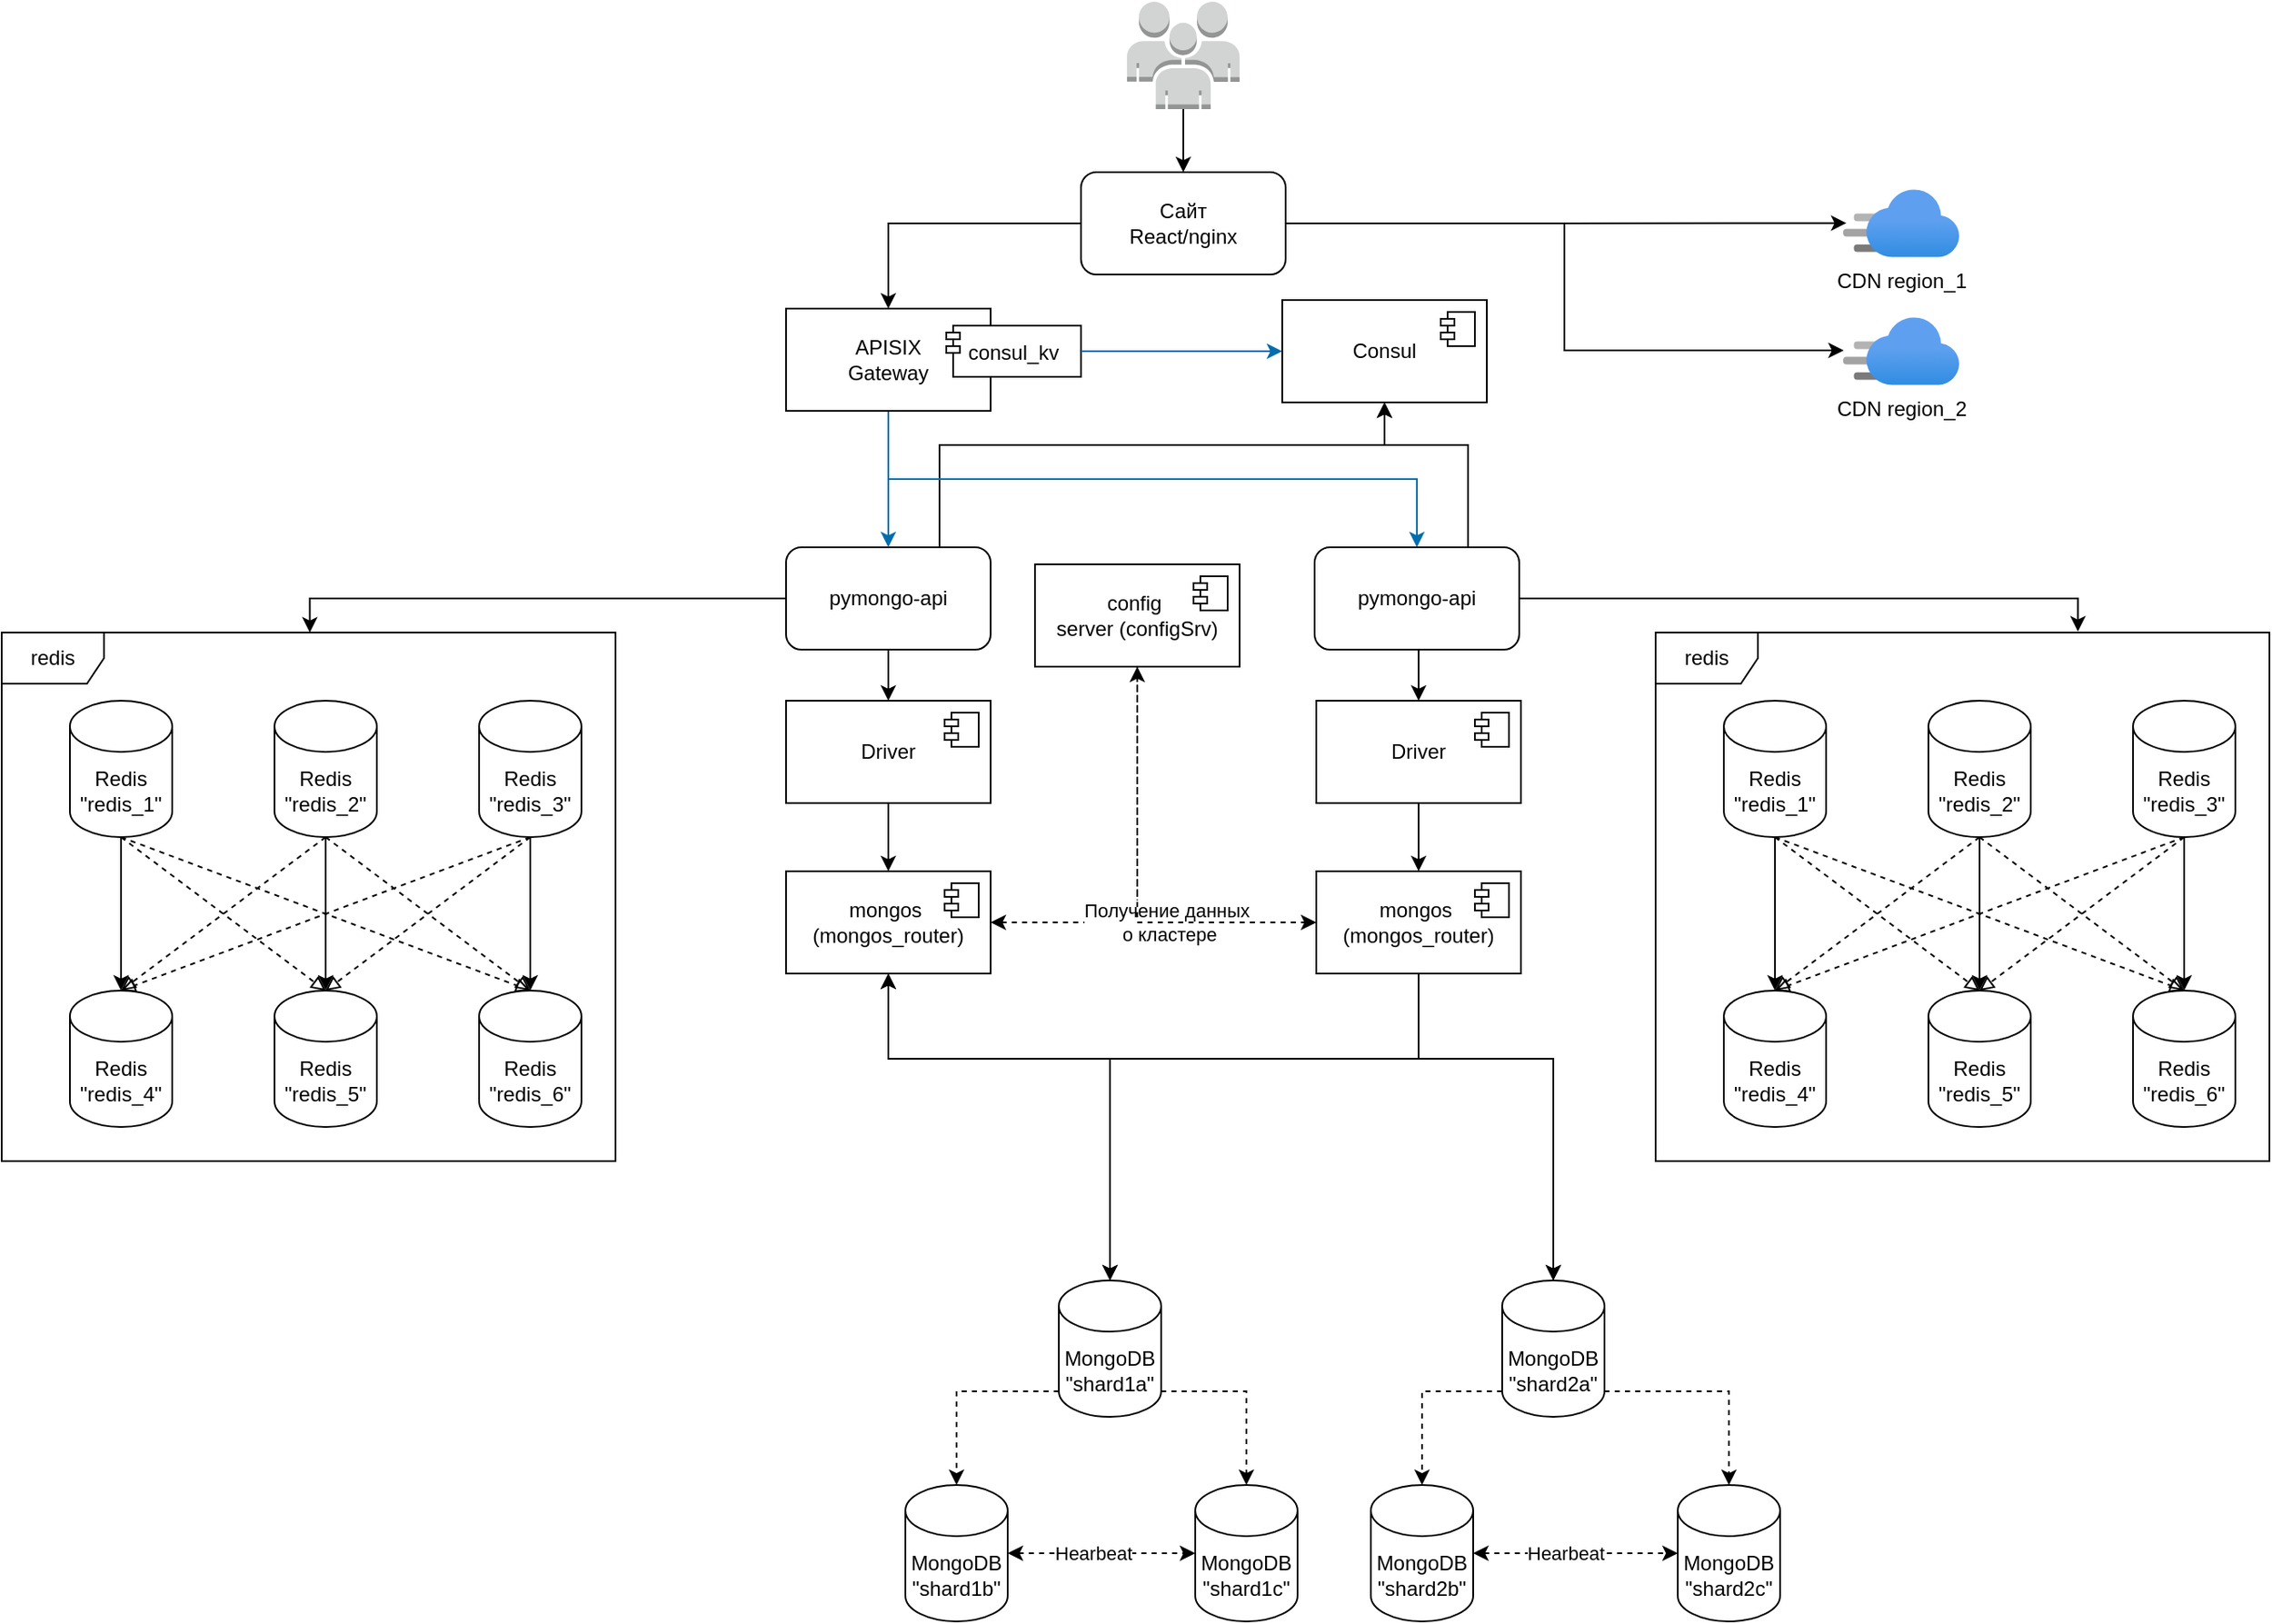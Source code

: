 <mxfile version="24.7.5">
  <diagram name="Страница — 1" id="JHpKE70PW2dIJ-TmPm44">
    <mxGraphModel dx="1185" dy="1853" grid="1" gridSize="10" guides="1" tooltips="1" connect="1" arrows="1" fold="1" page="1" pageScale="1" pageWidth="827" pageHeight="1169" math="0" shadow="0">
      <root>
        <mxCell id="0" />
        <mxCell id="1" parent="0" />
        <mxCell id="jbRxhANZMNm-0LjO1Y-F-145" value="MongoDB&lt;div&gt;&quot;shard1a&quot;&lt;/div&gt;" style="shape=cylinder3;whiteSpace=wrap;html=1;boundedLbl=1;backgroundOutline=1;size=15;" parent="1" vertex="1">
          <mxGeometry x="920" y="90" width="60" height="80" as="geometry" />
        </mxCell>
        <mxCell id="jbRxhANZMNm-0LjO1Y-F-146" style="edgeStyle=orthogonalEdgeStyle;rounded=0;orthogonalLoop=1;jettySize=auto;html=1;exitX=0.5;exitY=1;exitDx=0;exitDy=0;startArrow=classic;startFill=1;" parent="1" source="jbRxhANZMNm-0LjO1Y-F-147" target="jbRxhANZMNm-0LjO1Y-F-145" edge="1">
          <mxGeometry relative="1" as="geometry">
            <Array as="points">
              <mxPoint x="820" y="-40" />
              <mxPoint x="950" y="-40" />
            </Array>
          </mxGeometry>
        </mxCell>
        <mxCell id="jbRxhANZMNm-0LjO1Y-F-147" value="mongos&amp;nbsp;&lt;div&gt;(mongos_router)&lt;/div&gt;" style="html=1;dropTarget=0;whiteSpace=wrap;" parent="1" vertex="1">
          <mxGeometry x="760" y="-150" width="120" height="60" as="geometry" />
        </mxCell>
        <mxCell id="jbRxhANZMNm-0LjO1Y-F-148" value="" style="shape=module;jettyWidth=8;jettyHeight=4;" parent="jbRxhANZMNm-0LjO1Y-F-147" vertex="1">
          <mxGeometry x="1" width="20" height="20" relative="1" as="geometry">
            <mxPoint x="-27" y="7" as="offset" />
          </mxGeometry>
        </mxCell>
        <mxCell id="jbRxhANZMNm-0LjO1Y-F-149" style="edgeStyle=orthogonalEdgeStyle;rounded=0;orthogonalLoop=1;jettySize=auto;html=1;exitX=1;exitY=0.5;exitDx=0;exitDy=0;dashed=1;startArrow=classic;startFill=1;" parent="1" source="jbRxhANZMNm-0LjO1Y-F-147" target="jbRxhANZMNm-0LjO1Y-F-152" edge="1">
          <mxGeometry relative="1" as="geometry">
            <mxPoint x="1130" y="50" as="sourcePoint" />
          </mxGeometry>
        </mxCell>
        <mxCell id="jbRxhANZMNm-0LjO1Y-F-150" value="Получение данных&lt;div&gt;&amp;nbsp;о кластере&lt;/div&gt;" style="edgeLabel;html=1;align=center;verticalAlign=middle;resizable=0;points=[];" parent="jbRxhANZMNm-0LjO1Y-F-149" vertex="1" connectable="0">
          <mxGeometry x="-0.554" y="2" relative="1" as="geometry">
            <mxPoint x="50" y="2" as="offset" />
          </mxGeometry>
        </mxCell>
        <mxCell id="jbRxhANZMNm-0LjO1Y-F-151" style="edgeStyle=orthogonalEdgeStyle;rounded=0;orthogonalLoop=1;jettySize=auto;html=1;exitX=0.5;exitY=1;exitDx=0;exitDy=0;entryX=0;entryY=0.5;entryDx=0;entryDy=0;dashed=1;" parent="1" source="jbRxhANZMNm-0LjO1Y-F-152" target="jbRxhANZMNm-0LjO1Y-F-228" edge="1">
          <mxGeometry relative="1" as="geometry" />
        </mxCell>
        <mxCell id="jbRxhANZMNm-0LjO1Y-F-152" value="config&amp;nbsp;&lt;div&gt;server (configSrv)&lt;/div&gt;" style="html=1;dropTarget=0;whiteSpace=wrap;" parent="1" vertex="1">
          <mxGeometry x="906" y="-330" width="120" height="60" as="geometry" />
        </mxCell>
        <mxCell id="jbRxhANZMNm-0LjO1Y-F-153" value="" style="shape=module;jettyWidth=8;jettyHeight=4;" parent="jbRxhANZMNm-0LjO1Y-F-152" vertex="1">
          <mxGeometry x="1" width="20" height="20" relative="1" as="geometry">
            <mxPoint x="-27" y="7" as="offset" />
          </mxGeometry>
        </mxCell>
        <mxCell id="jbRxhANZMNm-0LjO1Y-F-154" style="edgeStyle=orthogonalEdgeStyle;rounded=0;orthogonalLoop=1;jettySize=auto;html=1;exitX=0.5;exitY=1;exitDx=0;exitDy=0;entryX=0.5;entryY=0;entryDx=0;entryDy=0;" parent="1" source="jbRxhANZMNm-0LjO1Y-F-157" target="jbRxhANZMNm-0LjO1Y-F-173" edge="1">
          <mxGeometry relative="1" as="geometry" />
        </mxCell>
        <mxCell id="jbRxhANZMNm-0LjO1Y-F-155" style="edgeStyle=orthogonalEdgeStyle;rounded=0;orthogonalLoop=1;jettySize=auto;html=1;exitX=0;exitY=0.5;exitDx=0;exitDy=0;entryX=0.502;entryY=0;entryDx=0;entryDy=0;entryPerimeter=0;" parent="1" source="jbRxhANZMNm-0LjO1Y-F-157" target="jbRxhANZMNm-0LjO1Y-F-191" edge="1">
          <mxGeometry relative="1" as="geometry">
            <mxPoint x="530" y="-180" as="targetPoint" />
          </mxGeometry>
        </mxCell>
        <mxCell id="jbRxhANZMNm-0LjO1Y-F-156" style="edgeStyle=orthogonalEdgeStyle;rounded=0;orthogonalLoop=1;jettySize=auto;html=1;exitX=0.75;exitY=0;exitDx=0;exitDy=0;entryX=0.5;entryY=1;entryDx=0;entryDy=0;" parent="1" source="jbRxhANZMNm-0LjO1Y-F-157" target="jbRxhANZMNm-0LjO1Y-F-201" edge="1">
          <mxGeometry relative="1" as="geometry">
            <Array as="points">
              <mxPoint x="850" y="-400" />
              <mxPoint x="1111" y="-400" />
            </Array>
          </mxGeometry>
        </mxCell>
        <mxCell id="jbRxhANZMNm-0LjO1Y-F-157" value="pymongo-api" style="rounded=1;whiteSpace=wrap;html=1;" parent="1" vertex="1">
          <mxGeometry x="760" y="-340" width="120" height="60" as="geometry" />
        </mxCell>
        <mxCell id="jbRxhANZMNm-0LjO1Y-F-158" style="edgeStyle=orthogonalEdgeStyle;rounded=0;orthogonalLoop=1;jettySize=auto;html=1;exitX=0.5;exitY=1;exitDx=0;exitDy=0;entryX=0.5;entryY=0;entryDx=0;entryDy=0;entryPerimeter=0;startArrow=classic;startFill=1;" parent="1" source="jbRxhANZMNm-0LjO1Y-F-147" target="jbRxhANZMNm-0LjO1Y-F-165" edge="1">
          <mxGeometry relative="1" as="geometry">
            <mxPoint x="1070" y="80" as="sourcePoint" />
            <mxPoint x="1070" y="140" as="targetPoint" />
            <Array as="points">
              <mxPoint x="820" y="-40" />
              <mxPoint x="1210" y="-40" />
            </Array>
          </mxGeometry>
        </mxCell>
        <mxCell id="jbRxhANZMNm-0LjO1Y-F-159" value="&lt;div&gt;MongoDB&lt;div&gt;&quot;shard1b&quot;&lt;/div&gt;&lt;/div&gt;" style="shape=cylinder3;whiteSpace=wrap;html=1;boundedLbl=1;backgroundOutline=1;size=15;" parent="1" vertex="1">
          <mxGeometry x="830" y="210" width="60" height="80" as="geometry" />
        </mxCell>
        <mxCell id="jbRxhANZMNm-0LjO1Y-F-160" value="&lt;div&gt;MongoDB&lt;div&gt;&quot;shard1c&quot;&lt;/div&gt;&lt;/div&gt;" style="shape=cylinder3;whiteSpace=wrap;html=1;boundedLbl=1;backgroundOutline=1;size=15;" parent="1" vertex="1">
          <mxGeometry x="1000" y="210" width="60" height="80" as="geometry" />
        </mxCell>
        <mxCell id="jbRxhANZMNm-0LjO1Y-F-161" style="edgeStyle=orthogonalEdgeStyle;rounded=0;orthogonalLoop=1;jettySize=auto;html=1;exitX=0;exitY=1;exitDx=0;exitDy=-15;exitPerimeter=0;entryX=0.5;entryY=0;entryDx=0;entryDy=0;entryPerimeter=0;dashed=1;" parent="1" source="jbRxhANZMNm-0LjO1Y-F-145" target="jbRxhANZMNm-0LjO1Y-F-159" edge="1">
          <mxGeometry relative="1" as="geometry">
            <mxPoint x="950" y="340" as="targetPoint" />
          </mxGeometry>
        </mxCell>
        <mxCell id="jbRxhANZMNm-0LjO1Y-F-162" style="edgeStyle=orthogonalEdgeStyle;rounded=0;orthogonalLoop=1;jettySize=auto;html=1;exitX=1;exitY=1;exitDx=0;exitDy=-15;exitPerimeter=0;entryX=0.5;entryY=0;entryDx=0;entryDy=0;entryPerimeter=0;dashed=1;" parent="1" source="jbRxhANZMNm-0LjO1Y-F-145" target="jbRxhANZMNm-0LjO1Y-F-160" edge="1">
          <mxGeometry relative="1" as="geometry" />
        </mxCell>
        <mxCell id="jbRxhANZMNm-0LjO1Y-F-163" style="edgeStyle=orthogonalEdgeStyle;rounded=0;orthogonalLoop=1;jettySize=auto;html=1;exitX=1;exitY=0.5;exitDx=0;exitDy=0;exitPerimeter=0;entryX=0;entryY=0.5;entryDx=0;entryDy=0;entryPerimeter=0;startArrow=classic;startFill=1;dashed=1;" parent="1" source="jbRxhANZMNm-0LjO1Y-F-159" target="jbRxhANZMNm-0LjO1Y-F-160" edge="1">
          <mxGeometry relative="1" as="geometry" />
        </mxCell>
        <mxCell id="jbRxhANZMNm-0LjO1Y-F-164" value="Hearbeat" style="edgeLabel;html=1;align=center;verticalAlign=middle;resizable=0;points=[];" parent="jbRxhANZMNm-0LjO1Y-F-163" vertex="1" connectable="0">
          <mxGeometry x="-0.203" relative="1" as="geometry">
            <mxPoint x="6" as="offset" />
          </mxGeometry>
        </mxCell>
        <mxCell id="jbRxhANZMNm-0LjO1Y-F-165" value="MongoDB&lt;div&gt;&quot;shard2a&quot;&lt;br&gt;&lt;/div&gt;" style="shape=cylinder3;whiteSpace=wrap;html=1;boundedLbl=1;backgroundOutline=1;size=15;" parent="1" vertex="1">
          <mxGeometry x="1180" y="90" width="60" height="80" as="geometry" />
        </mxCell>
        <mxCell id="jbRxhANZMNm-0LjO1Y-F-166" value="&lt;div&gt;MongoDB&lt;div&gt;&quot;shard2b&quot;&lt;/div&gt;&lt;/div&gt;" style="shape=cylinder3;whiteSpace=wrap;html=1;boundedLbl=1;backgroundOutline=1;size=15;" parent="1" vertex="1">
          <mxGeometry x="1103" y="210" width="60" height="80" as="geometry" />
        </mxCell>
        <mxCell id="jbRxhANZMNm-0LjO1Y-F-167" value="MongoDB&lt;div&gt;&quot;shard2c&quot;&lt;/div&gt;" style="shape=cylinder3;whiteSpace=wrap;html=1;boundedLbl=1;backgroundOutline=1;size=15;" parent="1" vertex="1">
          <mxGeometry x="1283" y="210" width="60" height="80" as="geometry" />
        </mxCell>
        <mxCell id="jbRxhANZMNm-0LjO1Y-F-168" style="edgeStyle=orthogonalEdgeStyle;rounded=0;orthogonalLoop=1;jettySize=auto;html=1;exitX=0;exitY=1;exitDx=0;exitDy=-15;exitPerimeter=0;dashed=1;entryX=0.5;entryY=0;entryDx=0;entryDy=0;entryPerimeter=0;" parent="1" source="jbRxhANZMNm-0LjO1Y-F-165" target="jbRxhANZMNm-0LjO1Y-F-166" edge="1">
          <mxGeometry relative="1" as="geometry">
            <mxPoint x="1220" y="340" as="targetPoint" />
          </mxGeometry>
        </mxCell>
        <mxCell id="jbRxhANZMNm-0LjO1Y-F-169" style="edgeStyle=orthogonalEdgeStyle;rounded=0;orthogonalLoop=1;jettySize=auto;html=1;exitX=1;exitY=1;exitDx=0;exitDy=-15;exitPerimeter=0;entryX=0.5;entryY=0;entryDx=0;entryDy=0;entryPerimeter=0;dashed=1;" parent="1" source="jbRxhANZMNm-0LjO1Y-F-165" target="jbRxhANZMNm-0LjO1Y-F-167" edge="1">
          <mxGeometry relative="1" as="geometry" />
        </mxCell>
        <mxCell id="jbRxhANZMNm-0LjO1Y-F-170" style="edgeStyle=orthogonalEdgeStyle;rounded=0;orthogonalLoop=1;jettySize=auto;html=1;exitX=1;exitY=0.5;exitDx=0;exitDy=0;exitPerimeter=0;entryX=0;entryY=0.5;entryDx=0;entryDy=0;entryPerimeter=0;startArrow=classic;startFill=1;dashed=1;" parent="1" source="jbRxhANZMNm-0LjO1Y-F-166" target="jbRxhANZMNm-0LjO1Y-F-167" edge="1">
          <mxGeometry relative="1" as="geometry" />
        </mxCell>
        <mxCell id="jbRxhANZMNm-0LjO1Y-F-171" value="Hearbeat" style="edgeLabel;html=1;align=center;verticalAlign=middle;resizable=0;points=[];" parent="jbRxhANZMNm-0LjO1Y-F-170" vertex="1" connectable="0">
          <mxGeometry x="-0.203" relative="1" as="geometry">
            <mxPoint x="6" as="offset" />
          </mxGeometry>
        </mxCell>
        <mxCell id="jbRxhANZMNm-0LjO1Y-F-172" style="edgeStyle=orthogonalEdgeStyle;rounded=0;orthogonalLoop=1;jettySize=auto;html=1;exitX=0.5;exitY=1;exitDx=0;exitDy=0;entryX=0.5;entryY=0;entryDx=0;entryDy=0;" parent="1" source="jbRxhANZMNm-0LjO1Y-F-173" target="jbRxhANZMNm-0LjO1Y-F-147" edge="1">
          <mxGeometry relative="1" as="geometry" />
        </mxCell>
        <mxCell id="jbRxhANZMNm-0LjO1Y-F-173" value="Driver" style="html=1;dropTarget=0;whiteSpace=wrap;" parent="1" vertex="1">
          <mxGeometry x="760" y="-250" width="120" height="60" as="geometry" />
        </mxCell>
        <mxCell id="jbRxhANZMNm-0LjO1Y-F-174" value="" style="shape=module;jettyWidth=8;jettyHeight=4;" parent="jbRxhANZMNm-0LjO1Y-F-173" vertex="1">
          <mxGeometry x="1" width="20" height="20" relative="1" as="geometry">
            <mxPoint x="-27" y="7" as="offset" />
          </mxGeometry>
        </mxCell>
        <mxCell id="jbRxhANZMNm-0LjO1Y-F-175" value="" style="group" parent="1" vertex="1" connectable="0">
          <mxGeometry x="300" y="-290" width="360" height="310" as="geometry" />
        </mxCell>
        <mxCell id="jbRxhANZMNm-0LjO1Y-F-176" value="Redis&lt;div&gt;&quot;redis_1&quot;&lt;/div&gt;" style="shape=cylinder3;whiteSpace=wrap;html=1;boundedLbl=1;backgroundOutline=1;size=15;" parent="jbRxhANZMNm-0LjO1Y-F-175" vertex="1">
          <mxGeometry x="40" y="40" width="60" height="80" as="geometry" />
        </mxCell>
        <mxCell id="jbRxhANZMNm-0LjO1Y-F-177" value="Redis&lt;div&gt;&quot;redis_2&quot;&lt;/div&gt;" style="shape=cylinder3;whiteSpace=wrap;html=1;boundedLbl=1;backgroundOutline=1;size=15;" parent="jbRxhANZMNm-0LjO1Y-F-175" vertex="1">
          <mxGeometry x="160" y="40" width="60" height="80" as="geometry" />
        </mxCell>
        <mxCell id="jbRxhANZMNm-0LjO1Y-F-178" value="Redis&lt;div&gt;&quot;redis_3&quot;&lt;/div&gt;" style="shape=cylinder3;whiteSpace=wrap;html=1;boundedLbl=1;backgroundOutline=1;size=15;" parent="jbRxhANZMNm-0LjO1Y-F-175" vertex="1">
          <mxGeometry x="280" y="40" width="60" height="80" as="geometry" />
        </mxCell>
        <mxCell id="jbRxhANZMNm-0LjO1Y-F-179" value="Redis&lt;div&gt;&quot;redis_4&quot;&lt;/div&gt;" style="shape=cylinder3;whiteSpace=wrap;html=1;boundedLbl=1;backgroundOutline=1;size=15;" parent="jbRxhANZMNm-0LjO1Y-F-175" vertex="1">
          <mxGeometry x="40" y="210" width="60" height="80" as="geometry" />
        </mxCell>
        <mxCell id="jbRxhANZMNm-0LjO1Y-F-180" value="Redis&lt;div&gt;&quot;redis_5&quot;&lt;/div&gt;" style="shape=cylinder3;whiteSpace=wrap;html=1;boundedLbl=1;backgroundOutline=1;size=15;" parent="jbRxhANZMNm-0LjO1Y-F-175" vertex="1">
          <mxGeometry x="160" y="210" width="60" height="80" as="geometry" />
        </mxCell>
        <mxCell id="jbRxhANZMNm-0LjO1Y-F-181" value="Redis&lt;div&gt;&quot;redis_6&quot;&lt;/div&gt;" style="shape=cylinder3;whiteSpace=wrap;html=1;boundedLbl=1;backgroundOutline=1;size=15;" parent="jbRxhANZMNm-0LjO1Y-F-175" vertex="1">
          <mxGeometry x="280" y="210" width="60" height="80" as="geometry" />
        </mxCell>
        <mxCell id="jbRxhANZMNm-0LjO1Y-F-182" style="edgeStyle=orthogonalEdgeStyle;rounded=0;orthogonalLoop=1;jettySize=auto;html=1;exitX=0.5;exitY=1;exitDx=0;exitDy=0;exitPerimeter=0;entryX=0.5;entryY=0;entryDx=0;entryDy=0;entryPerimeter=0;" parent="jbRxhANZMNm-0LjO1Y-F-175" source="jbRxhANZMNm-0LjO1Y-F-176" target="jbRxhANZMNm-0LjO1Y-F-179" edge="1">
          <mxGeometry relative="1" as="geometry" />
        </mxCell>
        <mxCell id="jbRxhANZMNm-0LjO1Y-F-183" style="edgeStyle=orthogonalEdgeStyle;rounded=0;orthogonalLoop=1;jettySize=auto;html=1;exitX=0.5;exitY=1;exitDx=0;exitDy=0;exitPerimeter=0;entryX=0.5;entryY=0;entryDx=0;entryDy=0;entryPerimeter=0;" parent="jbRxhANZMNm-0LjO1Y-F-175" source="jbRxhANZMNm-0LjO1Y-F-177" target="jbRxhANZMNm-0LjO1Y-F-180" edge="1">
          <mxGeometry relative="1" as="geometry" />
        </mxCell>
        <mxCell id="jbRxhANZMNm-0LjO1Y-F-184" style="edgeStyle=orthogonalEdgeStyle;rounded=0;orthogonalLoop=1;jettySize=auto;html=1;exitX=0.5;exitY=1;exitDx=0;exitDy=0;exitPerimeter=0;entryX=0.5;entryY=0;entryDx=0;entryDy=0;entryPerimeter=0;" parent="jbRxhANZMNm-0LjO1Y-F-175" source="jbRxhANZMNm-0LjO1Y-F-178" target="jbRxhANZMNm-0LjO1Y-F-181" edge="1">
          <mxGeometry relative="1" as="geometry" />
        </mxCell>
        <mxCell id="jbRxhANZMNm-0LjO1Y-F-185" value="" style="endArrow=block;dashed=1;endFill=0;endSize=6;html=1;rounded=0;entryX=0.5;entryY=0;entryDx=0;entryDy=0;entryPerimeter=0;" parent="jbRxhANZMNm-0LjO1Y-F-175" target="jbRxhANZMNm-0LjO1Y-F-180" edge="1">
          <mxGeometry width="160" relative="1" as="geometry">
            <mxPoint x="70" y="120" as="sourcePoint" />
            <mxPoint x="190" y="160" as="targetPoint" />
          </mxGeometry>
        </mxCell>
        <mxCell id="jbRxhANZMNm-0LjO1Y-F-186" value="" style="endArrow=block;dashed=1;endFill=0;endSize=6;html=1;rounded=0;exitX=0.5;exitY=1;exitDx=0;exitDy=0;exitPerimeter=0;entryX=0.5;entryY=0;entryDx=0;entryDy=0;entryPerimeter=0;" parent="jbRxhANZMNm-0LjO1Y-F-175" source="jbRxhANZMNm-0LjO1Y-F-176" target="jbRxhANZMNm-0LjO1Y-F-181" edge="1">
          <mxGeometry width="160" relative="1" as="geometry">
            <mxPoint x="80" y="130" as="sourcePoint" />
            <mxPoint x="310" y="160" as="targetPoint" />
          </mxGeometry>
        </mxCell>
        <mxCell id="jbRxhANZMNm-0LjO1Y-F-187" value="" style="endArrow=block;dashed=1;endFill=0;endSize=6;html=1;rounded=0;exitX=0.5;exitY=1;exitDx=0;exitDy=0;exitPerimeter=0;entryX=0.5;entryY=0;entryDx=0;entryDy=0;entryPerimeter=0;" parent="jbRxhANZMNm-0LjO1Y-F-175" source="jbRxhANZMNm-0LjO1Y-F-177" target="jbRxhANZMNm-0LjO1Y-F-181" edge="1">
          <mxGeometry width="160" relative="1" as="geometry">
            <mxPoint x="80" y="130" as="sourcePoint" />
            <mxPoint x="310" y="160" as="targetPoint" />
          </mxGeometry>
        </mxCell>
        <mxCell id="jbRxhANZMNm-0LjO1Y-F-188" value="" style="endArrow=block;dashed=1;endFill=0;endSize=6;html=1;rounded=0;exitX=0.5;exitY=1;exitDx=0;exitDy=0;exitPerimeter=0;entryX=0.5;entryY=0;entryDx=0;entryDy=0;entryPerimeter=0;" parent="jbRxhANZMNm-0LjO1Y-F-175" source="jbRxhANZMNm-0LjO1Y-F-177" target="jbRxhANZMNm-0LjO1Y-F-179" edge="1">
          <mxGeometry width="160" relative="1" as="geometry">
            <mxPoint x="90" y="140" as="sourcePoint" />
            <mxPoint x="330" y="180" as="targetPoint" />
          </mxGeometry>
        </mxCell>
        <mxCell id="jbRxhANZMNm-0LjO1Y-F-189" value="" style="endArrow=block;dashed=1;endFill=0;endSize=6;html=1;rounded=0;entryX=0.5;entryY=0;entryDx=0;entryDy=0;entryPerimeter=0;exitX=0.5;exitY=1;exitDx=0;exitDy=0;exitPerimeter=0;" parent="jbRxhANZMNm-0LjO1Y-F-175" source="jbRxhANZMNm-0LjO1Y-F-178" target="jbRxhANZMNm-0LjO1Y-F-180" edge="1">
          <mxGeometry width="160" relative="1" as="geometry">
            <mxPoint x="80" y="130" as="sourcePoint" />
            <mxPoint x="200" y="220" as="targetPoint" />
          </mxGeometry>
        </mxCell>
        <mxCell id="jbRxhANZMNm-0LjO1Y-F-190" value="" style="endArrow=block;dashed=1;endFill=0;endSize=6;html=1;rounded=0;entryX=0.5;entryY=0;entryDx=0;entryDy=0;entryPerimeter=0;exitX=0.5;exitY=1;exitDx=0;exitDy=0;exitPerimeter=0;" parent="jbRxhANZMNm-0LjO1Y-F-175" source="jbRxhANZMNm-0LjO1Y-F-178" target="jbRxhANZMNm-0LjO1Y-F-179" edge="1">
          <mxGeometry width="160" relative="1" as="geometry">
            <mxPoint x="90" y="140" as="sourcePoint" />
            <mxPoint x="210" y="230" as="targetPoint" />
          </mxGeometry>
        </mxCell>
        <mxCell id="jbRxhANZMNm-0LjO1Y-F-191" value="redis" style="shape=umlFrame;whiteSpace=wrap;html=1;pointerEvents=0;" parent="jbRxhANZMNm-0LjO1Y-F-175" vertex="1">
          <mxGeometry width="360" height="310" as="geometry" />
        </mxCell>
        <mxCell id="jbRxhANZMNm-0LjO1Y-F-192" style="edgeStyle=orthogonalEdgeStyle;rounded=0;orthogonalLoop=1;jettySize=auto;html=1;exitX=0.5;exitY=1;exitDx=0;exitDy=0;exitPerimeter=0;entryX=0.5;entryY=0;entryDx=0;entryDy=0;" parent="1" source="jbRxhANZMNm-0LjO1Y-F-193" target="jbRxhANZMNm-0LjO1Y-F-196" edge="1">
          <mxGeometry relative="1" as="geometry" />
        </mxCell>
        <mxCell id="jbRxhANZMNm-0LjO1Y-F-193" value="" style="outlineConnect=0;dashed=0;verticalLabelPosition=bottom;verticalAlign=top;align=center;html=1;shape=mxgraph.aws3.users;fillColor=#D2D3D3;gradientColor=none;" parent="1" vertex="1">
          <mxGeometry x="960" y="-660" width="66" height="63" as="geometry" />
        </mxCell>
        <mxCell id="jbRxhANZMNm-0LjO1Y-F-194" style="edgeStyle=orthogonalEdgeStyle;rounded=0;orthogonalLoop=1;jettySize=auto;html=1;exitX=0;exitY=0.5;exitDx=0;exitDy=0;entryX=0.5;entryY=0;entryDx=0;entryDy=0;" parent="1" source="jbRxhANZMNm-0LjO1Y-F-196" target="jbRxhANZMNm-0LjO1Y-F-199" edge="1">
          <mxGeometry relative="1" as="geometry" />
        </mxCell>
        <mxCell id="jbRxhANZMNm-0LjO1Y-F-195" style="edgeStyle=orthogonalEdgeStyle;rounded=0;orthogonalLoop=1;jettySize=auto;html=1;exitX=1;exitY=0.5;exitDx=0;exitDy=0;entryX=0.028;entryY=0.496;entryDx=0;entryDy=0;entryPerimeter=0;" parent="1" source="jbRxhANZMNm-0LjO1Y-F-196" target="jbRxhANZMNm-0LjO1Y-F-232" edge="1">
          <mxGeometry relative="1" as="geometry">
            <mxPoint x="1290" y="-490" as="targetPoint" />
          </mxGeometry>
        </mxCell>
        <mxCell id="jbRxhANZMNm-0LjO1Y-F-196" value="Сайт&lt;div&gt;React/nginx&lt;/div&gt;" style="rounded=1;whiteSpace=wrap;html=1;" parent="1" vertex="1">
          <mxGeometry x="933" y="-560" width="120" height="60" as="geometry" />
        </mxCell>
        <mxCell id="jbRxhANZMNm-0LjO1Y-F-197" style="edgeStyle=orthogonalEdgeStyle;rounded=0;orthogonalLoop=1;jettySize=auto;html=1;exitX=0.5;exitY=1;exitDx=0;exitDy=0;entryX=0.5;entryY=0;entryDx=0;entryDy=0;fillColor=#1ba1e2;strokeColor=#006EAF;" parent="1" source="jbRxhANZMNm-0LjO1Y-F-199" target="jbRxhANZMNm-0LjO1Y-F-157" edge="1">
          <mxGeometry relative="1" as="geometry" />
        </mxCell>
        <mxCell id="jbRxhANZMNm-0LjO1Y-F-198" style="edgeStyle=orthogonalEdgeStyle;rounded=0;orthogonalLoop=1;jettySize=auto;html=1;exitX=0.5;exitY=1;exitDx=0;exitDy=0;entryX=0.5;entryY=0;entryDx=0;entryDy=0;fillColor=#1ba1e2;strokeColor=#006EAF;" parent="1" source="jbRxhANZMNm-0LjO1Y-F-199" target="jbRxhANZMNm-0LjO1Y-F-207" edge="1">
          <mxGeometry relative="1" as="geometry" />
        </mxCell>
        <mxCell id="jbRxhANZMNm-0LjO1Y-F-199" value="APISIX&lt;div&gt;Gateway&lt;/div&gt;" style="html=1;dropTarget=0;whiteSpace=wrap;" parent="1" vertex="1">
          <mxGeometry x="760" y="-480" width="120" height="60" as="geometry" />
        </mxCell>
        <mxCell id="jbRxhANZMNm-0LjO1Y-F-200" value="consul_kv" style="shape=module;jettyWidth=8;jettyHeight=4;" parent="jbRxhANZMNm-0LjO1Y-F-199" vertex="1">
          <mxGeometry x="1" width="79" height="30" relative="1" as="geometry">
            <mxPoint x="-26" y="10" as="offset" />
          </mxGeometry>
        </mxCell>
        <mxCell id="jbRxhANZMNm-0LjO1Y-F-201" value="Consul" style="html=1;dropTarget=0;whiteSpace=wrap;" parent="1" vertex="1">
          <mxGeometry x="1051" y="-485" width="120" height="60" as="geometry" />
        </mxCell>
        <mxCell id="jbRxhANZMNm-0LjO1Y-F-202" value="" style="shape=module;jettyWidth=8;jettyHeight=4;" parent="jbRxhANZMNm-0LjO1Y-F-201" vertex="1">
          <mxGeometry x="1" width="20" height="20" relative="1" as="geometry">
            <mxPoint x="-27" y="7" as="offset" />
          </mxGeometry>
        </mxCell>
        <mxCell id="jbRxhANZMNm-0LjO1Y-F-203" style="edgeStyle=orthogonalEdgeStyle;rounded=0;orthogonalLoop=1;jettySize=auto;html=1;exitX=1;exitY=0.5;exitDx=0;exitDy=0;entryX=0;entryY=0.5;entryDx=0;entryDy=0;fillColor=#1ba1e2;strokeColor=#006EAF;" parent="1" source="jbRxhANZMNm-0LjO1Y-F-200" target="jbRxhANZMNm-0LjO1Y-F-201" edge="1">
          <mxGeometry relative="1" as="geometry" />
        </mxCell>
        <mxCell id="jbRxhANZMNm-0LjO1Y-F-204" style="edgeStyle=orthogonalEdgeStyle;rounded=0;orthogonalLoop=1;jettySize=auto;html=1;exitX=0.75;exitY=0;exitDx=0;exitDy=0;entryX=0.5;entryY=1;entryDx=0;entryDy=0;" parent="1" source="jbRxhANZMNm-0LjO1Y-F-207" target="jbRxhANZMNm-0LjO1Y-F-201" edge="1">
          <mxGeometry relative="1" as="geometry">
            <Array as="points">
              <mxPoint x="1160" y="-400" />
              <mxPoint x="1111" y="-400" />
            </Array>
          </mxGeometry>
        </mxCell>
        <mxCell id="jbRxhANZMNm-0LjO1Y-F-205" style="edgeStyle=orthogonalEdgeStyle;rounded=0;orthogonalLoop=1;jettySize=auto;html=1;exitX=1;exitY=0.5;exitDx=0;exitDy=0;entryX=0.688;entryY=-0.002;entryDx=0;entryDy=0;entryPerimeter=0;" parent="1" source="jbRxhANZMNm-0LjO1Y-F-207" target="jbRxhANZMNm-0LjO1Y-F-224" edge="1">
          <mxGeometry relative="1" as="geometry">
            <mxPoint x="1460" y="-320" as="targetPoint" />
          </mxGeometry>
        </mxCell>
        <mxCell id="jbRxhANZMNm-0LjO1Y-F-206" style="edgeStyle=orthogonalEdgeStyle;rounded=0;orthogonalLoop=1;jettySize=auto;html=1;exitX=0.5;exitY=1;exitDx=0;exitDy=0;entryX=0.5;entryY=0;entryDx=0;entryDy=0;" parent="1" source="jbRxhANZMNm-0LjO1Y-F-207" target="jbRxhANZMNm-0LjO1Y-F-226" edge="1">
          <mxGeometry relative="1" as="geometry" />
        </mxCell>
        <mxCell id="jbRxhANZMNm-0LjO1Y-F-207" value="pymongo-api" style="rounded=1;whiteSpace=wrap;html=1;" parent="1" vertex="1">
          <mxGeometry x="1070" y="-340" width="120" height="60" as="geometry" />
        </mxCell>
        <mxCell id="jbRxhANZMNm-0LjO1Y-F-208" value="" style="group" parent="1" vertex="1" connectable="0">
          <mxGeometry x="1270" y="-290" width="360" height="310" as="geometry" />
        </mxCell>
        <mxCell id="jbRxhANZMNm-0LjO1Y-F-209" value="Redis&lt;div&gt;&quot;redis_1&quot;&lt;/div&gt;" style="shape=cylinder3;whiteSpace=wrap;html=1;boundedLbl=1;backgroundOutline=1;size=15;" parent="jbRxhANZMNm-0LjO1Y-F-208" vertex="1">
          <mxGeometry x="40" y="40" width="60" height="80" as="geometry" />
        </mxCell>
        <mxCell id="jbRxhANZMNm-0LjO1Y-F-210" value="Redis&lt;div&gt;&quot;redis_2&quot;&lt;/div&gt;" style="shape=cylinder3;whiteSpace=wrap;html=1;boundedLbl=1;backgroundOutline=1;size=15;" parent="jbRxhANZMNm-0LjO1Y-F-208" vertex="1">
          <mxGeometry x="160" y="40" width="60" height="80" as="geometry" />
        </mxCell>
        <mxCell id="jbRxhANZMNm-0LjO1Y-F-211" value="Redis&lt;div&gt;&quot;redis_3&quot;&lt;/div&gt;" style="shape=cylinder3;whiteSpace=wrap;html=1;boundedLbl=1;backgroundOutline=1;size=15;" parent="jbRxhANZMNm-0LjO1Y-F-208" vertex="1">
          <mxGeometry x="280" y="40" width="60" height="80" as="geometry" />
        </mxCell>
        <mxCell id="jbRxhANZMNm-0LjO1Y-F-212" value="Redis&lt;div&gt;&quot;redis_4&quot;&lt;/div&gt;" style="shape=cylinder3;whiteSpace=wrap;html=1;boundedLbl=1;backgroundOutline=1;size=15;" parent="jbRxhANZMNm-0LjO1Y-F-208" vertex="1">
          <mxGeometry x="40" y="210" width="60" height="80" as="geometry" />
        </mxCell>
        <mxCell id="jbRxhANZMNm-0LjO1Y-F-213" value="Redis&lt;div&gt;&quot;redis_5&quot;&lt;/div&gt;" style="shape=cylinder3;whiteSpace=wrap;html=1;boundedLbl=1;backgroundOutline=1;size=15;" parent="jbRxhANZMNm-0LjO1Y-F-208" vertex="1">
          <mxGeometry x="160" y="210" width="60" height="80" as="geometry" />
        </mxCell>
        <mxCell id="jbRxhANZMNm-0LjO1Y-F-214" value="Redis&lt;div&gt;&quot;redis_6&quot;&lt;/div&gt;" style="shape=cylinder3;whiteSpace=wrap;html=1;boundedLbl=1;backgroundOutline=1;size=15;" parent="jbRxhANZMNm-0LjO1Y-F-208" vertex="1">
          <mxGeometry x="280" y="210" width="60" height="80" as="geometry" />
        </mxCell>
        <mxCell id="jbRxhANZMNm-0LjO1Y-F-215" style="edgeStyle=orthogonalEdgeStyle;rounded=0;orthogonalLoop=1;jettySize=auto;html=1;exitX=0.5;exitY=1;exitDx=0;exitDy=0;exitPerimeter=0;entryX=0.5;entryY=0;entryDx=0;entryDy=0;entryPerimeter=0;" parent="jbRxhANZMNm-0LjO1Y-F-208" source="jbRxhANZMNm-0LjO1Y-F-209" target="jbRxhANZMNm-0LjO1Y-F-212" edge="1">
          <mxGeometry relative="1" as="geometry" />
        </mxCell>
        <mxCell id="jbRxhANZMNm-0LjO1Y-F-216" style="edgeStyle=orthogonalEdgeStyle;rounded=0;orthogonalLoop=1;jettySize=auto;html=1;exitX=0.5;exitY=1;exitDx=0;exitDy=0;exitPerimeter=0;entryX=0.5;entryY=0;entryDx=0;entryDy=0;entryPerimeter=0;" parent="jbRxhANZMNm-0LjO1Y-F-208" source="jbRxhANZMNm-0LjO1Y-F-210" target="jbRxhANZMNm-0LjO1Y-F-213" edge="1">
          <mxGeometry relative="1" as="geometry" />
        </mxCell>
        <mxCell id="jbRxhANZMNm-0LjO1Y-F-217" style="edgeStyle=orthogonalEdgeStyle;rounded=0;orthogonalLoop=1;jettySize=auto;html=1;exitX=0.5;exitY=1;exitDx=0;exitDy=0;exitPerimeter=0;entryX=0.5;entryY=0;entryDx=0;entryDy=0;entryPerimeter=0;" parent="jbRxhANZMNm-0LjO1Y-F-208" source="jbRxhANZMNm-0LjO1Y-F-211" target="jbRxhANZMNm-0LjO1Y-F-214" edge="1">
          <mxGeometry relative="1" as="geometry" />
        </mxCell>
        <mxCell id="jbRxhANZMNm-0LjO1Y-F-218" value="" style="endArrow=block;dashed=1;endFill=0;endSize=6;html=1;rounded=0;entryX=0.5;entryY=0;entryDx=0;entryDy=0;entryPerimeter=0;" parent="jbRxhANZMNm-0LjO1Y-F-208" target="jbRxhANZMNm-0LjO1Y-F-213" edge="1">
          <mxGeometry width="160" relative="1" as="geometry">
            <mxPoint x="70" y="120" as="sourcePoint" />
            <mxPoint x="190" y="160" as="targetPoint" />
          </mxGeometry>
        </mxCell>
        <mxCell id="jbRxhANZMNm-0LjO1Y-F-219" value="" style="endArrow=block;dashed=1;endFill=0;endSize=6;html=1;rounded=0;exitX=0.5;exitY=1;exitDx=0;exitDy=0;exitPerimeter=0;entryX=0.5;entryY=0;entryDx=0;entryDy=0;entryPerimeter=0;" parent="jbRxhANZMNm-0LjO1Y-F-208" source="jbRxhANZMNm-0LjO1Y-F-209" target="jbRxhANZMNm-0LjO1Y-F-214" edge="1">
          <mxGeometry width="160" relative="1" as="geometry">
            <mxPoint x="80" y="130" as="sourcePoint" />
            <mxPoint x="310" y="160" as="targetPoint" />
          </mxGeometry>
        </mxCell>
        <mxCell id="jbRxhANZMNm-0LjO1Y-F-220" value="" style="endArrow=block;dashed=1;endFill=0;endSize=6;html=1;rounded=0;exitX=0.5;exitY=1;exitDx=0;exitDy=0;exitPerimeter=0;entryX=0.5;entryY=0;entryDx=0;entryDy=0;entryPerimeter=0;" parent="jbRxhANZMNm-0LjO1Y-F-208" source="jbRxhANZMNm-0LjO1Y-F-210" target="jbRxhANZMNm-0LjO1Y-F-214" edge="1">
          <mxGeometry width="160" relative="1" as="geometry">
            <mxPoint x="80" y="130" as="sourcePoint" />
            <mxPoint x="310" y="160" as="targetPoint" />
          </mxGeometry>
        </mxCell>
        <mxCell id="jbRxhANZMNm-0LjO1Y-F-221" value="" style="endArrow=block;dashed=1;endFill=0;endSize=6;html=1;rounded=0;exitX=0.5;exitY=1;exitDx=0;exitDy=0;exitPerimeter=0;entryX=0.5;entryY=0;entryDx=0;entryDy=0;entryPerimeter=0;" parent="jbRxhANZMNm-0LjO1Y-F-208" source="jbRxhANZMNm-0LjO1Y-F-210" target="jbRxhANZMNm-0LjO1Y-F-212" edge="1">
          <mxGeometry width="160" relative="1" as="geometry">
            <mxPoint x="90" y="140" as="sourcePoint" />
            <mxPoint x="330" y="180" as="targetPoint" />
          </mxGeometry>
        </mxCell>
        <mxCell id="jbRxhANZMNm-0LjO1Y-F-222" value="" style="endArrow=block;dashed=1;endFill=0;endSize=6;html=1;rounded=0;entryX=0.5;entryY=0;entryDx=0;entryDy=0;entryPerimeter=0;exitX=0.5;exitY=1;exitDx=0;exitDy=0;exitPerimeter=0;" parent="jbRxhANZMNm-0LjO1Y-F-208" source="jbRxhANZMNm-0LjO1Y-F-211" target="jbRxhANZMNm-0LjO1Y-F-213" edge="1">
          <mxGeometry width="160" relative="1" as="geometry">
            <mxPoint x="80" y="130" as="sourcePoint" />
            <mxPoint x="200" y="220" as="targetPoint" />
          </mxGeometry>
        </mxCell>
        <mxCell id="jbRxhANZMNm-0LjO1Y-F-223" value="" style="endArrow=block;dashed=1;endFill=0;endSize=6;html=1;rounded=0;entryX=0.5;entryY=0;entryDx=0;entryDy=0;entryPerimeter=0;exitX=0.5;exitY=1;exitDx=0;exitDy=0;exitPerimeter=0;" parent="jbRxhANZMNm-0LjO1Y-F-208" source="jbRxhANZMNm-0LjO1Y-F-211" target="jbRxhANZMNm-0LjO1Y-F-212" edge="1">
          <mxGeometry width="160" relative="1" as="geometry">
            <mxPoint x="90" y="140" as="sourcePoint" />
            <mxPoint x="210" y="230" as="targetPoint" />
          </mxGeometry>
        </mxCell>
        <mxCell id="jbRxhANZMNm-0LjO1Y-F-224" value="redis" style="shape=umlFrame;whiteSpace=wrap;html=1;pointerEvents=0;" parent="jbRxhANZMNm-0LjO1Y-F-208" vertex="1">
          <mxGeometry width="360" height="310" as="geometry" />
        </mxCell>
        <mxCell id="jbRxhANZMNm-0LjO1Y-F-225" style="edgeStyle=orthogonalEdgeStyle;rounded=0;orthogonalLoop=1;jettySize=auto;html=1;exitX=0.5;exitY=1;exitDx=0;exitDy=0;entryX=0.5;entryY=0;entryDx=0;entryDy=0;" parent="1" source="jbRxhANZMNm-0LjO1Y-F-226" target="jbRxhANZMNm-0LjO1Y-F-228" edge="1">
          <mxGeometry relative="1" as="geometry" />
        </mxCell>
        <mxCell id="jbRxhANZMNm-0LjO1Y-F-226" value="Driver" style="html=1;dropTarget=0;whiteSpace=wrap;" parent="1" vertex="1">
          <mxGeometry x="1071" y="-250" width="120" height="60" as="geometry" />
        </mxCell>
        <mxCell id="jbRxhANZMNm-0LjO1Y-F-227" value="" style="shape=module;jettyWidth=8;jettyHeight=4;" parent="jbRxhANZMNm-0LjO1Y-F-226" vertex="1">
          <mxGeometry x="1" width="20" height="20" relative="1" as="geometry">
            <mxPoint x="-27" y="7" as="offset" />
          </mxGeometry>
        </mxCell>
        <mxCell id="jbRxhANZMNm-0LjO1Y-F-228" value="mongos&amp;nbsp;&lt;div&gt;(mongos_router)&lt;/div&gt;" style="html=1;dropTarget=0;whiteSpace=wrap;" parent="1" vertex="1">
          <mxGeometry x="1071" y="-150" width="120" height="60" as="geometry" />
        </mxCell>
        <mxCell id="jbRxhANZMNm-0LjO1Y-F-229" value="" style="shape=module;jettyWidth=8;jettyHeight=4;" parent="jbRxhANZMNm-0LjO1Y-F-228" vertex="1">
          <mxGeometry x="1" width="20" height="20" relative="1" as="geometry">
            <mxPoint x="-27" y="7" as="offset" />
          </mxGeometry>
        </mxCell>
        <mxCell id="jbRxhANZMNm-0LjO1Y-F-230" style="edgeStyle=orthogonalEdgeStyle;rounded=0;orthogonalLoop=1;jettySize=auto;html=1;exitX=0.5;exitY=1;exitDx=0;exitDy=0;entryX=0.5;entryY=0;entryDx=0;entryDy=0;entryPerimeter=0;" parent="1" source="jbRxhANZMNm-0LjO1Y-F-228" target="jbRxhANZMNm-0LjO1Y-F-145" edge="1">
          <mxGeometry relative="1" as="geometry">
            <Array as="points">
              <mxPoint x="1131" y="-40" />
              <mxPoint x="950" y="-40" />
            </Array>
          </mxGeometry>
        </mxCell>
        <mxCell id="jbRxhANZMNm-0LjO1Y-F-231" style="edgeStyle=orthogonalEdgeStyle;rounded=0;orthogonalLoop=1;jettySize=auto;html=1;exitX=0.5;exitY=1;exitDx=0;exitDy=0;entryX=0.5;entryY=0;entryDx=0;entryDy=0;entryPerimeter=0;" parent="1" source="jbRxhANZMNm-0LjO1Y-F-228" target="jbRxhANZMNm-0LjO1Y-F-165" edge="1">
          <mxGeometry relative="1" as="geometry">
            <Array as="points">
              <mxPoint x="1131" y="-40" />
              <mxPoint x="1210" y="-40" />
            </Array>
          </mxGeometry>
        </mxCell>
        <mxCell id="jbRxhANZMNm-0LjO1Y-F-232" value="CDN region_1" style="image;aspect=fixed;html=1;points=[];align=center;fontSize=12;image=img/lib/azure2/app_services/CDN_Profiles.svg;" parent="1" vertex="1">
          <mxGeometry x="1380" y="-550" width="68" height="40" as="geometry" />
        </mxCell>
        <mxCell id="o1ehOt8LGh_ajr5sp1wb-1" value="CDN region_2" style="image;aspect=fixed;html=1;points=[];align=center;fontSize=12;image=img/lib/azure2/app_services/CDN_Profiles.svg;" vertex="1" parent="1">
          <mxGeometry x="1380" y="-475" width="68" height="40" as="geometry" />
        </mxCell>
        <mxCell id="o1ehOt8LGh_ajr5sp1wb-2" style="edgeStyle=orthogonalEdgeStyle;rounded=0;orthogonalLoop=1;jettySize=auto;html=1;exitX=1;exitY=0.5;exitDx=0;exitDy=0;entryX=0.005;entryY=0.488;entryDx=0;entryDy=0;entryPerimeter=0;" edge="1" parent="1" source="jbRxhANZMNm-0LjO1Y-F-196" target="o1ehOt8LGh_ajr5sp1wb-1">
          <mxGeometry relative="1" as="geometry" />
        </mxCell>
      </root>
    </mxGraphModel>
  </diagram>
</mxfile>
